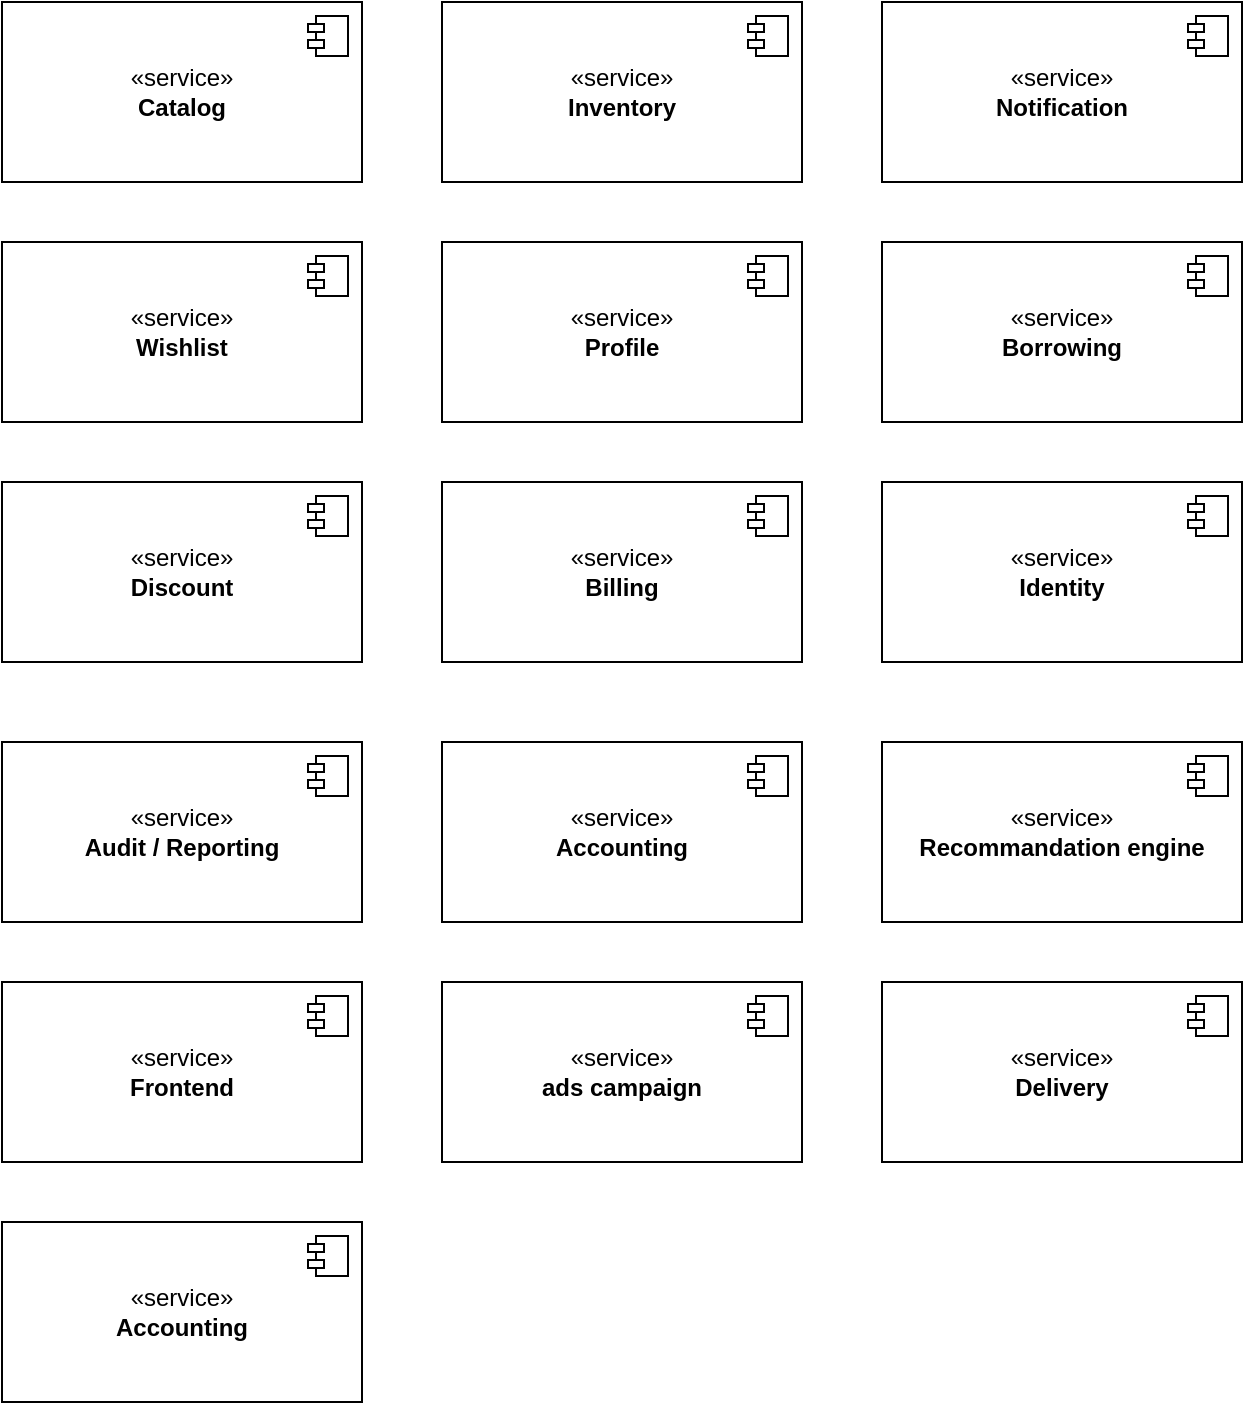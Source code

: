 <mxfile version="23.0.2" type="device">
  <diagram name="Page-1" id="2sOYi-IBbaRiQi88r94w">
    <mxGraphModel dx="1434" dy="773" grid="1" gridSize="10" guides="1" tooltips="1" connect="1" arrows="1" fold="1" page="1" pageScale="1" pageWidth="827" pageHeight="1169" math="0" shadow="0">
      <root>
        <mxCell id="0" />
        <mxCell id="1" parent="0" />
        <mxCell id="vnaHnvQP_xcsmrY4yHjo-1" value="«service»&lt;br style=&quot;border-color: var(--border-color);&quot;&gt;&lt;b style=&quot;border-color: var(--border-color);&quot;&gt;Catalog&lt;/b&gt;" style="html=1;dropTarget=0;whiteSpace=wrap;" vertex="1" parent="1">
          <mxGeometry x="120" y="230" width="180" height="90" as="geometry" />
        </mxCell>
        <mxCell id="vnaHnvQP_xcsmrY4yHjo-2" value="" style="shape=module;jettyWidth=8;jettyHeight=4;" vertex="1" parent="vnaHnvQP_xcsmrY4yHjo-1">
          <mxGeometry x="1" width="20" height="20" relative="1" as="geometry">
            <mxPoint x="-27" y="7" as="offset" />
          </mxGeometry>
        </mxCell>
        <mxCell id="vnaHnvQP_xcsmrY4yHjo-5" value="«service»&lt;br style=&quot;border-color: var(--border-color);&quot;&gt;&lt;b style=&quot;border-color: var(--border-color);&quot;&gt;Notification&lt;/b&gt;" style="html=1;dropTarget=0;whiteSpace=wrap;" vertex="1" parent="1">
          <mxGeometry x="560" y="230" width="180" height="90" as="geometry" />
        </mxCell>
        <mxCell id="vnaHnvQP_xcsmrY4yHjo-6" value="" style="shape=module;jettyWidth=8;jettyHeight=4;" vertex="1" parent="vnaHnvQP_xcsmrY4yHjo-5">
          <mxGeometry x="1" width="20" height="20" relative="1" as="geometry">
            <mxPoint x="-27" y="7" as="offset" />
          </mxGeometry>
        </mxCell>
        <mxCell id="vnaHnvQP_xcsmrY4yHjo-7" value="«service»&lt;br style=&quot;border-color: var(--border-color);&quot;&gt;&lt;b style=&quot;border-color: var(--border-color);&quot;&gt;Profile&lt;/b&gt;" style="html=1;dropTarget=0;whiteSpace=wrap;" vertex="1" parent="1">
          <mxGeometry x="340" y="350" width="180" height="90" as="geometry" />
        </mxCell>
        <mxCell id="vnaHnvQP_xcsmrY4yHjo-8" value="" style="shape=module;jettyWidth=8;jettyHeight=4;" vertex="1" parent="vnaHnvQP_xcsmrY4yHjo-7">
          <mxGeometry x="1" width="20" height="20" relative="1" as="geometry">
            <mxPoint x="-27" y="7" as="offset" />
          </mxGeometry>
        </mxCell>
        <mxCell id="vnaHnvQP_xcsmrY4yHjo-9" value="«service»&lt;br style=&quot;border-color: var(--border-color);&quot;&gt;&lt;b style=&quot;border-color: var(--border-color);&quot;&gt;Wishlist&lt;/b&gt;" style="html=1;dropTarget=0;whiteSpace=wrap;" vertex="1" parent="1">
          <mxGeometry x="120" y="350" width="180" height="90" as="geometry" />
        </mxCell>
        <mxCell id="vnaHnvQP_xcsmrY4yHjo-10" value="" style="shape=module;jettyWidth=8;jettyHeight=4;" vertex="1" parent="vnaHnvQP_xcsmrY4yHjo-9">
          <mxGeometry x="1" width="20" height="20" relative="1" as="geometry">
            <mxPoint x="-27" y="7" as="offset" />
          </mxGeometry>
        </mxCell>
        <mxCell id="vnaHnvQP_xcsmrY4yHjo-11" value="«service»&lt;br style=&quot;border-color: var(--border-color);&quot;&gt;&lt;b style=&quot;border-color: var(--border-color);&quot;&gt;Billing&lt;/b&gt;" style="html=1;dropTarget=0;whiteSpace=wrap;" vertex="1" parent="1">
          <mxGeometry x="340" y="470" width="180" height="90" as="geometry" />
        </mxCell>
        <mxCell id="vnaHnvQP_xcsmrY4yHjo-12" value="" style="shape=module;jettyWidth=8;jettyHeight=4;" vertex="1" parent="vnaHnvQP_xcsmrY4yHjo-11">
          <mxGeometry x="1" width="20" height="20" relative="1" as="geometry">
            <mxPoint x="-27" y="7" as="offset" />
          </mxGeometry>
        </mxCell>
        <mxCell id="vnaHnvQP_xcsmrY4yHjo-13" value="«service»&lt;br style=&quot;border-color: var(--border-color);&quot;&gt;&lt;b style=&quot;border-color: var(--border-color);&quot;&gt;Accounting&lt;/b&gt;" style="html=1;dropTarget=0;whiteSpace=wrap;" vertex="1" parent="1">
          <mxGeometry x="340" y="600" width="180" height="90" as="geometry" />
        </mxCell>
        <mxCell id="vnaHnvQP_xcsmrY4yHjo-14" value="" style="shape=module;jettyWidth=8;jettyHeight=4;" vertex="1" parent="vnaHnvQP_xcsmrY4yHjo-13">
          <mxGeometry x="1" width="20" height="20" relative="1" as="geometry">
            <mxPoint x="-27" y="7" as="offset" />
          </mxGeometry>
        </mxCell>
        <mxCell id="vnaHnvQP_xcsmrY4yHjo-15" value="«service»&lt;br style=&quot;border-color: var(--border-color);&quot;&gt;&lt;b style=&quot;border-color: var(--border-color);&quot;&gt;Inventory&lt;/b&gt;" style="html=1;dropTarget=0;whiteSpace=wrap;" vertex="1" parent="1">
          <mxGeometry x="340" y="230" width="180" height="90" as="geometry" />
        </mxCell>
        <mxCell id="vnaHnvQP_xcsmrY4yHjo-16" value="" style="shape=module;jettyWidth=8;jettyHeight=4;" vertex="1" parent="vnaHnvQP_xcsmrY4yHjo-15">
          <mxGeometry x="1" width="20" height="20" relative="1" as="geometry">
            <mxPoint x="-27" y="7" as="offset" />
          </mxGeometry>
        </mxCell>
        <mxCell id="vnaHnvQP_xcsmrY4yHjo-17" value="«service»&lt;br style=&quot;border-color: var(--border-color);&quot;&gt;&lt;b style=&quot;border-color: var(--border-color);&quot;&gt;Borrowing&lt;/b&gt;" style="html=1;dropTarget=0;whiteSpace=wrap;" vertex="1" parent="1">
          <mxGeometry x="560" y="350" width="180" height="90" as="geometry" />
        </mxCell>
        <mxCell id="vnaHnvQP_xcsmrY4yHjo-18" value="" style="shape=module;jettyWidth=8;jettyHeight=4;" vertex="1" parent="vnaHnvQP_xcsmrY4yHjo-17">
          <mxGeometry x="1" width="20" height="20" relative="1" as="geometry">
            <mxPoint x="-27" y="7" as="offset" />
          </mxGeometry>
        </mxCell>
        <mxCell id="vnaHnvQP_xcsmrY4yHjo-19" value="«service»&lt;br style=&quot;border-color: var(--border-color);&quot;&gt;&lt;b style=&quot;border-color: var(--border-color);&quot;&gt;Discount&lt;/b&gt;" style="html=1;dropTarget=0;whiteSpace=wrap;" vertex="1" parent="1">
          <mxGeometry x="120" y="470" width="180" height="90" as="geometry" />
        </mxCell>
        <mxCell id="vnaHnvQP_xcsmrY4yHjo-20" value="" style="shape=module;jettyWidth=8;jettyHeight=4;" vertex="1" parent="vnaHnvQP_xcsmrY4yHjo-19">
          <mxGeometry x="1" width="20" height="20" relative="1" as="geometry">
            <mxPoint x="-27" y="7" as="offset" />
          </mxGeometry>
        </mxCell>
        <mxCell id="vnaHnvQP_xcsmrY4yHjo-21" value="«service»&lt;br style=&quot;border-color: var(--border-color);&quot;&gt;&lt;b style=&quot;border-color: var(--border-color);&quot;&gt;Audit / Reporting&lt;/b&gt;" style="html=1;dropTarget=0;whiteSpace=wrap;" vertex="1" parent="1">
          <mxGeometry x="120" y="600" width="180" height="90" as="geometry" />
        </mxCell>
        <mxCell id="vnaHnvQP_xcsmrY4yHjo-22" value="" style="shape=module;jettyWidth=8;jettyHeight=4;" vertex="1" parent="vnaHnvQP_xcsmrY4yHjo-21">
          <mxGeometry x="1" width="20" height="20" relative="1" as="geometry">
            <mxPoint x="-27" y="7" as="offset" />
          </mxGeometry>
        </mxCell>
        <mxCell id="vnaHnvQP_xcsmrY4yHjo-23" value="«service»&lt;br style=&quot;border-color: var(--border-color);&quot;&gt;&lt;b style=&quot;border-color: var(--border-color);&quot;&gt;Frontend&lt;/b&gt;" style="html=1;dropTarget=0;whiteSpace=wrap;" vertex="1" parent="1">
          <mxGeometry x="120" y="720" width="180" height="90" as="geometry" />
        </mxCell>
        <mxCell id="vnaHnvQP_xcsmrY4yHjo-24" value="" style="shape=module;jettyWidth=8;jettyHeight=4;" vertex="1" parent="vnaHnvQP_xcsmrY4yHjo-23">
          <mxGeometry x="1" width="20" height="20" relative="1" as="geometry">
            <mxPoint x="-27" y="7" as="offset" />
          </mxGeometry>
        </mxCell>
        <mxCell id="vnaHnvQP_xcsmrY4yHjo-25" value="«service»&lt;br style=&quot;border-color: var(--border-color);&quot;&gt;&lt;b style=&quot;border-color: var(--border-color);&quot;&gt;Identity&lt;/b&gt;" style="html=1;dropTarget=0;whiteSpace=wrap;" vertex="1" parent="1">
          <mxGeometry x="560" y="470" width="180" height="90" as="geometry" />
        </mxCell>
        <mxCell id="vnaHnvQP_xcsmrY4yHjo-26" value="" style="shape=module;jettyWidth=8;jettyHeight=4;" vertex="1" parent="vnaHnvQP_xcsmrY4yHjo-25">
          <mxGeometry x="1" width="20" height="20" relative="1" as="geometry">
            <mxPoint x="-27" y="7" as="offset" />
          </mxGeometry>
        </mxCell>
        <mxCell id="vnaHnvQP_xcsmrY4yHjo-27" value="«service»&lt;br style=&quot;border-color: var(--border-color);&quot;&gt;&lt;b style=&quot;border-color: var(--border-color);&quot;&gt;Recommandation engine&lt;/b&gt;" style="html=1;dropTarget=0;whiteSpace=wrap;" vertex="1" parent="1">
          <mxGeometry x="560" y="600" width="180" height="90" as="geometry" />
        </mxCell>
        <mxCell id="vnaHnvQP_xcsmrY4yHjo-28" value="" style="shape=module;jettyWidth=8;jettyHeight=4;" vertex="1" parent="vnaHnvQP_xcsmrY4yHjo-27">
          <mxGeometry x="1" width="20" height="20" relative="1" as="geometry">
            <mxPoint x="-27" y="7" as="offset" />
          </mxGeometry>
        </mxCell>
        <mxCell id="vnaHnvQP_xcsmrY4yHjo-31" value="«service»&lt;br style=&quot;border-color: var(--border-color);&quot;&gt;&lt;b style=&quot;border-color: var(--border-color);&quot;&gt;ads campaign&lt;/b&gt;" style="html=1;dropTarget=0;whiteSpace=wrap;" vertex="1" parent="1">
          <mxGeometry x="340" y="720" width="180" height="90" as="geometry" />
        </mxCell>
        <mxCell id="vnaHnvQP_xcsmrY4yHjo-32" value="" style="shape=module;jettyWidth=8;jettyHeight=4;" vertex="1" parent="vnaHnvQP_xcsmrY4yHjo-31">
          <mxGeometry x="1" width="20" height="20" relative="1" as="geometry">
            <mxPoint x="-27" y="7" as="offset" />
          </mxGeometry>
        </mxCell>
        <mxCell id="vnaHnvQP_xcsmrY4yHjo-33" value="«service»&lt;br style=&quot;border-color: var(--border-color);&quot;&gt;&lt;b style=&quot;border-color: var(--border-color);&quot;&gt;Delivery&lt;/b&gt;" style="html=1;dropTarget=0;whiteSpace=wrap;" vertex="1" parent="1">
          <mxGeometry x="560" y="720" width="180" height="90" as="geometry" />
        </mxCell>
        <mxCell id="vnaHnvQP_xcsmrY4yHjo-34" value="" style="shape=module;jettyWidth=8;jettyHeight=4;" vertex="1" parent="vnaHnvQP_xcsmrY4yHjo-33">
          <mxGeometry x="1" width="20" height="20" relative="1" as="geometry">
            <mxPoint x="-27" y="7" as="offset" />
          </mxGeometry>
        </mxCell>
        <mxCell id="vnaHnvQP_xcsmrY4yHjo-35" value="«service»&lt;br style=&quot;border-color: var(--border-color);&quot;&gt;&lt;b style=&quot;border-color: var(--border-color);&quot;&gt;Accounting&lt;/b&gt;" style="html=1;dropTarget=0;whiteSpace=wrap;" vertex="1" parent="1">
          <mxGeometry x="120" y="840" width="180" height="90" as="geometry" />
        </mxCell>
        <mxCell id="vnaHnvQP_xcsmrY4yHjo-36" value="" style="shape=module;jettyWidth=8;jettyHeight=4;" vertex="1" parent="vnaHnvQP_xcsmrY4yHjo-35">
          <mxGeometry x="1" width="20" height="20" relative="1" as="geometry">
            <mxPoint x="-27" y="7" as="offset" />
          </mxGeometry>
        </mxCell>
      </root>
    </mxGraphModel>
  </diagram>
</mxfile>

